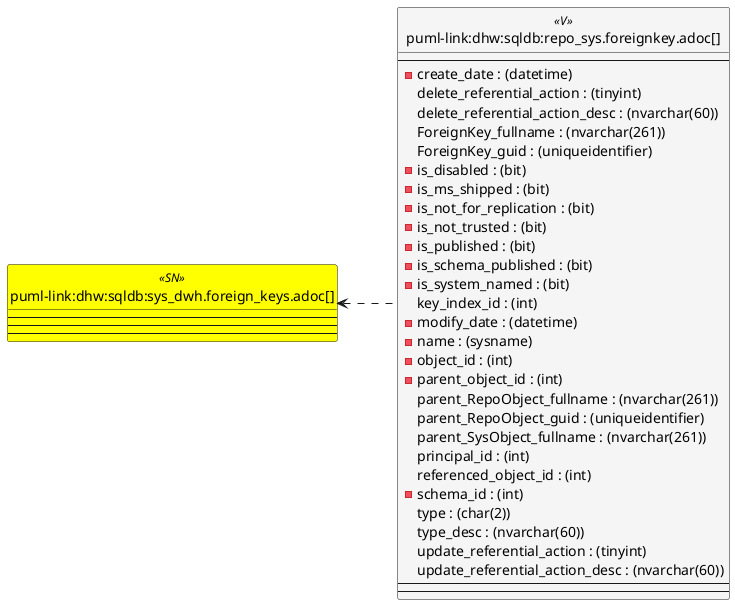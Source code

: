 @startuml
left to right direction
'top to bottom direction
hide circle
'avoide "." issues:
set namespaceSeparator none


skinparam class {
  BackgroundColor White
  BackgroundColor<<FN>> Yellow
  BackgroundColor<<FS>> Yellow
  BackgroundColor<<FT>> LightGray
  BackgroundColor<<IF>> Yellow
  BackgroundColor<<IS>> Yellow
  BackgroundColor<<P>> Aqua
  BackgroundColor<<PC>> Aqua
  BackgroundColor<<SN>> Yellow
  BackgroundColor<<SO>> SlateBlue
  BackgroundColor<<TF>> LightGray
  BackgroundColor<<TR>> Tomato
  BackgroundColor<<U>> White
  BackgroundColor<<V>> WhiteSmoke
  BackgroundColor<<X>> Aqua
  BackgroundColor<<external>> AliceBlue
}


entity "puml-link:dhw:sqldb:repo_sys.foreignkey.adoc[]" as repo_sys.ForeignKey << V >> {
  --
  - create_date : (datetime)
  delete_referential_action : (tinyint)
  delete_referential_action_desc : (nvarchar(60))
  ForeignKey_fullname : (nvarchar(261))
  ForeignKey_guid : (uniqueidentifier)
  - is_disabled : (bit)
  - is_ms_shipped : (bit)
  - is_not_for_replication : (bit)
  - is_not_trusted : (bit)
  - is_published : (bit)
  - is_schema_published : (bit)
  - is_system_named : (bit)
  key_index_id : (int)
  - modify_date : (datetime)
  - name : (sysname)
  - object_id : (int)
  - parent_object_id : (int)
  parent_RepoObject_fullname : (nvarchar(261))
  parent_RepoObject_guid : (uniqueidentifier)
  parent_SysObject_fullname : (nvarchar(261))
  principal_id : (int)
  referenced_object_id : (int)
  - schema_id : (int)
  type : (char(2))
  type_desc : (nvarchar(60))
  update_referential_action : (tinyint)
  update_referential_action_desc : (nvarchar(60))
  --
  --
}

entity "puml-link:dhw:sqldb:sys_dwh.foreign_keys.adoc[]" as sys_dwh.foreign_keys << SN >> {
  --
  --
  --
}

sys_dwh.foreign_keys <.. repo_sys.ForeignKey

@enduml

